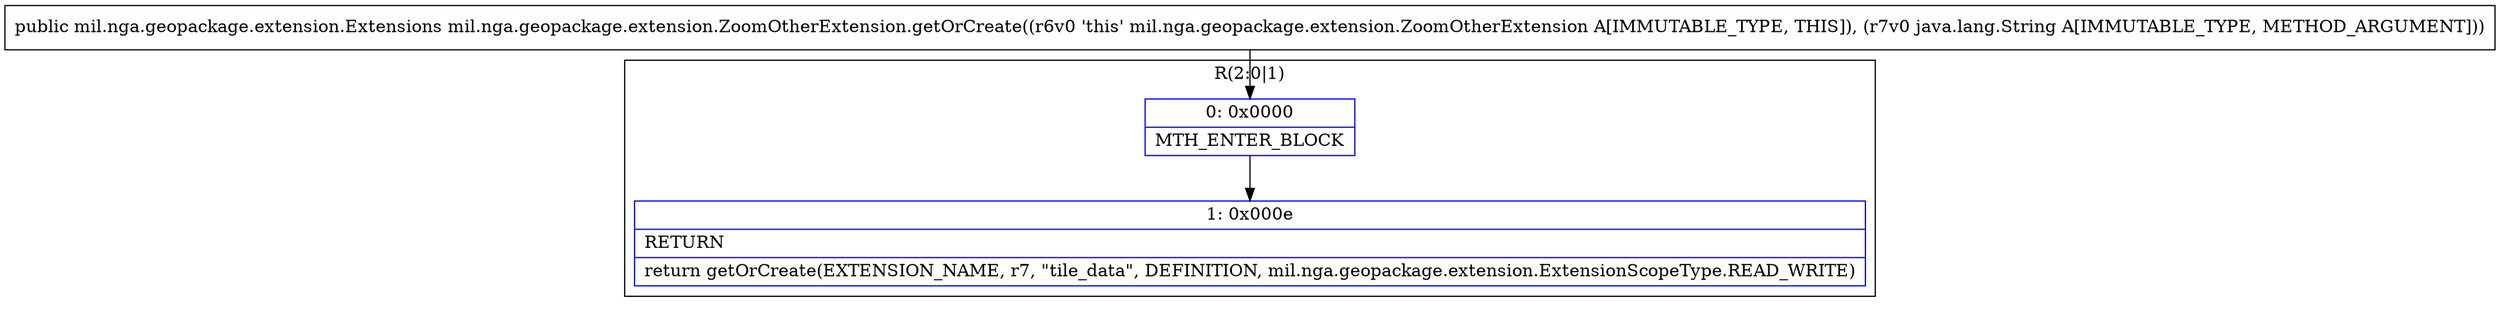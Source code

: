 digraph "CFG formil.nga.geopackage.extension.ZoomOtherExtension.getOrCreate(Ljava\/lang\/String;)Lmil\/nga\/geopackage\/extension\/Extensions;" {
subgraph cluster_Region_381453586 {
label = "R(2:0|1)";
node [shape=record,color=blue];
Node_0 [shape=record,label="{0\:\ 0x0000|MTH_ENTER_BLOCK\l}"];
Node_1 [shape=record,label="{1\:\ 0x000e|RETURN\l|return getOrCreate(EXTENSION_NAME, r7, \"tile_data\", DEFINITION, mil.nga.geopackage.extension.ExtensionScopeType.READ_WRITE)\l}"];
}
MethodNode[shape=record,label="{public mil.nga.geopackage.extension.Extensions mil.nga.geopackage.extension.ZoomOtherExtension.getOrCreate((r6v0 'this' mil.nga.geopackage.extension.ZoomOtherExtension A[IMMUTABLE_TYPE, THIS]), (r7v0 java.lang.String A[IMMUTABLE_TYPE, METHOD_ARGUMENT])) }"];
MethodNode -> Node_0;
Node_0 -> Node_1;
}

